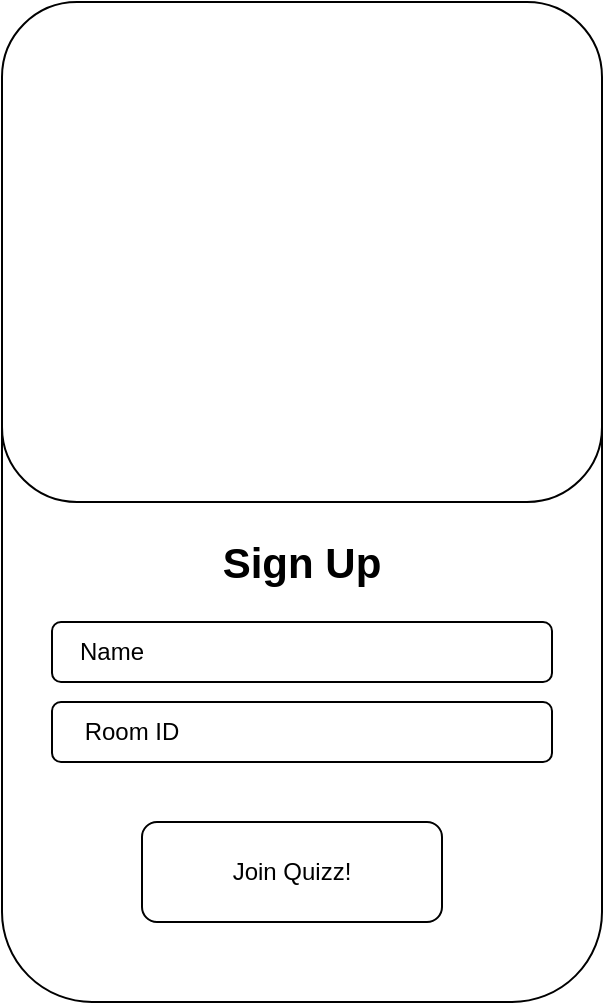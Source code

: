 <mxfile version="13.7.9" type="device" pages="6"><diagram id="DWxs-tbRRaYBz-RWFpRI" name="Sign Up"><mxGraphModel dx="1038" dy="607" grid="1" gridSize="10" guides="1" tooltips="1" connect="1" arrows="1" fold="1" page="1" pageScale="1" pageWidth="850" pageHeight="1100" math="0" shadow="0"><root><mxCell id="0"/><mxCell id="1" parent="0"/><mxCell id="kxOlFoadRcjea3JeMCey-1" value="" style="rounded=1;whiteSpace=wrap;html=1;" vertex="1" parent="1"><mxGeometry x="290" y="80" width="300" height="500" as="geometry"/></mxCell><mxCell id="kxOlFoadRcjea3JeMCey-5" value="" style="rounded=1;whiteSpace=wrap;html=1;align=center;" vertex="1" parent="1"><mxGeometry x="315" y="390" width="250" height="30" as="geometry"/></mxCell><mxCell id="kxOlFoadRcjea3JeMCey-2" value="Name" style="text;html=1;strokeColor=none;fillColor=none;align=center;verticalAlign=middle;whiteSpace=wrap;rounded=0;" vertex="1" parent="1"><mxGeometry x="320" y="395" width="50" height="20" as="geometry"/></mxCell><mxCell id="kxOlFoadRcjea3JeMCey-4" style="edgeStyle=orthogonalEdgeStyle;rounded=0;orthogonalLoop=1;jettySize=auto;html=1;exitX=0.5;exitY=1;exitDx=0;exitDy=0;" edge="1" parent="1" source="kxOlFoadRcjea3JeMCey-2" target="kxOlFoadRcjea3JeMCey-2"><mxGeometry relative="1" as="geometry"/></mxCell><mxCell id="kxOlFoadRcjea3JeMCey-6" value="" style="rounded=1;whiteSpace=wrap;html=1;align=center;" vertex="1" parent="1"><mxGeometry x="315" y="430" width="250" height="30" as="geometry"/></mxCell><mxCell id="kxOlFoadRcjea3JeMCey-3" value="Room ID" style="text;html=1;strokeColor=none;fillColor=none;align=center;verticalAlign=middle;whiteSpace=wrap;rounded=0;" vertex="1" parent="1"><mxGeometry x="315" y="435" width="80" height="20" as="geometry"/></mxCell><mxCell id="kxOlFoadRcjea3JeMCey-7" value="" style="rounded=1;whiteSpace=wrap;html=1;align=center;" vertex="1" parent="1"><mxGeometry x="360" y="490" width="150" height="50" as="geometry"/></mxCell><mxCell id="kxOlFoadRcjea3JeMCey-8" value="Join Quizz!" style="text;html=1;strokeColor=none;fillColor=none;align=center;verticalAlign=middle;whiteSpace=wrap;rounded=0;" vertex="1" parent="1"><mxGeometry x="395" y="500" width="80" height="30" as="geometry"/></mxCell><mxCell id="kxOlFoadRcjea3JeMCey-9" value="" style="rounded=1;whiteSpace=wrap;html=1;align=center;" vertex="1" parent="1"><mxGeometry x="290" y="80" width="300" height="250" as="geometry"/></mxCell><mxCell id="kxOlFoadRcjea3JeMCey-10" value="&lt;font style=&quot;font-size: 21px&quot;&gt;&lt;b&gt;Sign Up&lt;/b&gt;&lt;/font&gt;" style="text;html=1;strokeColor=none;fillColor=none;align=center;verticalAlign=middle;whiteSpace=wrap;rounded=0;" vertex="1" parent="1"><mxGeometry x="395" y="340" width="90" height="40" as="geometry"/></mxCell></root></mxGraphModel></diagram><diagram id="31zt-yPbX3ccmVlTaF7Q" name="Waiting"><mxGraphModel dx="1038" dy="607" grid="1" gridSize="10" guides="1" tooltips="1" connect="1" arrows="1" fold="1" page="1" pageScale="1" pageWidth="850" pageHeight="1100" math="0" shadow="0"><root><mxCell id="AJuKTpqamPFoBAmO5ua0-0"/><mxCell id="AJuKTpqamPFoBAmO5ua0-1" parent="AJuKTpqamPFoBAmO5ua0-0"/><mxCell id="Er1HAemuvcZR3gRMZl_a-0" value="" style="rounded=1;whiteSpace=wrap;html=1;" vertex="1" parent="AJuKTpqamPFoBAmO5ua0-1"><mxGeometry x="260" y="90" width="300" height="500" as="geometry"/></mxCell><mxCell id="Er1HAemuvcZR3gRMZl_a-1" style="edgeStyle=orthogonalEdgeStyle;rounded=0;orthogonalLoop=1;jettySize=auto;html=1;exitX=0.5;exitY=1;exitDx=0;exitDy=0;" edge="1" parent="AJuKTpqamPFoBAmO5ua0-1"><mxGeometry relative="1" as="geometry"><mxPoint x="315" y="425" as="sourcePoint"/><mxPoint x="315" y="425" as="targetPoint"/></mxGeometry></mxCell><mxCell id="Er1HAemuvcZR3gRMZl_a-2" value="" style="rounded=1;whiteSpace=wrap;html=1;align=center;" vertex="1" parent="AJuKTpqamPFoBAmO5ua0-1"><mxGeometry x="260" y="90" width="300" height="250" as="geometry"/></mxCell><mxCell id="Er1HAemuvcZR3gRMZl_a-3" value="&lt;font style=&quot;font-size: 21px&quot;&gt;&lt;b&gt;Waiting for quizzmaster...&lt;/b&gt;&lt;/font&gt;" style="text;html=1;strokeColor=none;fillColor=none;align=center;verticalAlign=middle;whiteSpace=wrap;rounded=0;" vertex="1" parent="AJuKTpqamPFoBAmO5ua0-1"><mxGeometry x="332.5" y="350" width="155" height="40" as="geometry"/></mxCell><mxCell id="Er1HAemuvcZR3gRMZl_a-4" value="" style="pointerEvents=1;shadow=0;dashed=0;html=1;strokeColor=none;fillColor=#505050;labelPosition=center;verticalLabelPosition=bottom;verticalAlign=top;outlineConnect=0;align=center;shape=mxgraph.office.concepts.clock;rounded=1;" vertex="1" parent="AJuKTpqamPFoBAmO5ua0-1"><mxGeometry x="368.5" y="415" width="83" height="80" as="geometry"/></mxCell></root></mxGraphModel></diagram><diagram id="KAcMLl152iG_gB-ZdjuH" name="Question"><mxGraphModel dx="1038" dy="607" grid="1" gridSize="10" guides="1" tooltips="1" connect="1" arrows="1" fold="1" page="1" pageScale="1" pageWidth="850" pageHeight="1100" math="0" shadow="0"><root><mxCell id="2DShCNeDE2zlejE5iflp-0"/><mxCell id="2DShCNeDE2zlejE5iflp-1" parent="2DShCNeDE2zlejE5iflp-0"/><mxCell id="2DShCNeDE2zlejE5iflp-2" value="" style="rounded=1;whiteSpace=wrap;html=1;" vertex="1" parent="2DShCNeDE2zlejE5iflp-1"><mxGeometry x="280" y="70" width="300" height="500" as="geometry"/></mxCell><mxCell id="2DShCNeDE2zlejE5iflp-3" style="edgeStyle=orthogonalEdgeStyle;rounded=0;orthogonalLoop=1;jettySize=auto;html=1;exitX=0.5;exitY=1;exitDx=0;exitDy=0;" edge="1" parent="2DShCNeDE2zlejE5iflp-1"><mxGeometry relative="1" as="geometry"><mxPoint x="330" y="415" as="sourcePoint"/><mxPoint x="330" y="415" as="targetPoint"/></mxGeometry></mxCell><mxCell id="2DShCNeDE2zlejE5iflp-5" value="&lt;font size=&quot;1&quot;&gt;&lt;b style=&quot;font-size: 17px&quot;&gt;Question 1:&lt;/b&gt;&lt;/font&gt;" style="text;html=1;strokeColor=none;fillColor=none;align=center;verticalAlign=middle;whiteSpace=wrap;rounded=0;" vertex="1" parent="2DShCNeDE2zlejE5iflp-1"><mxGeometry x="260" y="150" width="155" height="20" as="geometry"/></mxCell><mxCell id="vtyU7WNcpcVTXvQE7oWh-1" value="Score: 10" style="text;html=1;strokeColor=none;fillColor=none;align=center;verticalAlign=middle;whiteSpace=wrap;rounded=0;" vertex="1" parent="2DShCNeDE2zlejE5iflp-1"><mxGeometry x="490" y="100" width="70" height="20" as="geometry"/></mxCell><mxCell id="A3LfzYYqOqbqcgU3NayN-0" value="" style="html=1;shadow=0;dashed=0;shape=mxgraph.bootstrap.rrect;rSize=5;fillColor=#E9ECEF;strokeColor=none;rounded=1;align=center;" vertex="1" parent="2DShCNeDE2zlejE5iflp-1"><mxGeometry x="290" y="170" width="270" height="10" as="geometry"/></mxCell><mxCell id="A3LfzYYqOqbqcgU3NayN-1" value="" style="html=1;shadow=0;dashed=0;shape=mxgraph.bootstrap.leftButton;rSize=5;fillColor=#33A64C;strokeColor=none;resizeHeight=1;" vertex="1" parent="A3LfzYYqOqbqcgU3NayN-0"><mxGeometry width="250" height="10" relative="1" as="geometry"/></mxCell><mxCell id="A3LfzYYqOqbqcgU3NayN-2" style="edgeStyle=orthogonalEdgeStyle;rounded=0;orthogonalLoop=1;jettySize=auto;html=1;exitX=0.5;exitY=1;exitDx=0;exitDy=0;" edge="1" parent="2DShCNeDE2zlejE5iflp-1" source="2DShCNeDE2zlejE5iflp-5" target="2DShCNeDE2zlejE5iflp-5"><mxGeometry relative="1" as="geometry"/></mxCell><mxCell id="A3LfzYYqOqbqcgU3NayN-3" value="&lt;font style=&quot;font-size: 16px&quot;&gt;Hoeveel tenen heeft Donald Trump op zondagmorgen?&lt;/font&gt;" style="text;html=1;strokeColor=none;fillColor=none;align=center;verticalAlign=middle;whiteSpace=wrap;rounded=0;" vertex="1" parent="2DShCNeDE2zlejE5iflp-1"><mxGeometry x="320" y="300" width="220" height="40" as="geometry"/></mxCell><mxCell id="A3LfzYYqOqbqcgU3NayN-7" value="" style="rounded=1;whiteSpace=wrap;html=1;align=center;fillColor=#f5f5f5;strokeColor=#666666;fontColor=#333333;" vertex="1" parent="2DShCNeDE2zlejE5iflp-1"><mxGeometry x="320" y="350" width="220" height="30" as="geometry"/></mxCell><mxCell id="A3LfzYYqOqbqcgU3NayN-8" value="" style="ellipse;whiteSpace=wrap;html=1;rounded=1;align=center;" vertex="1" parent="2DShCNeDE2zlejE5iflp-1"><mxGeometry x="510" y="500" width="50" height="50" as="geometry"/></mxCell><mxCell id="A3LfzYYqOqbqcgU3NayN-12" value="" style="triangle;whiteSpace=wrap;html=1;rounded=1;align=center;rotation=-90;" vertex="1" parent="2DShCNeDE2zlejE5iflp-1"><mxGeometry x="522.5" y="510" width="25" height="30" as="geometry"/></mxCell></root></mxGraphModel></diagram><diagram id="LCtwiH9WcRGpZIPyCUW_" name="Answer submitted"><mxGraphModel dx="1038" dy="607" grid="1" gridSize="10" guides="1" tooltips="1" connect="1" arrows="1" fold="1" page="1" pageScale="1" pageWidth="850" pageHeight="1100" math="0" shadow="0"><root><mxCell id="Q_bctTNUvteK5_LQ5g-y-0"/><mxCell id="Q_bctTNUvteK5_LQ5g-y-1" parent="Q_bctTNUvteK5_LQ5g-y-0"/><mxCell id="KcUvdOUxx5k7zI4OGz1I-0" value="" style="rounded=1;whiteSpace=wrap;html=1;" vertex="1" parent="Q_bctTNUvteK5_LQ5g-y-1"><mxGeometry x="280" y="70" width="300" height="500" as="geometry"/></mxCell><mxCell id="KcUvdOUxx5k7zI4OGz1I-11" value="" style="ellipse;whiteSpace=wrap;html=1;rounded=1;align=center;fillColor=#dae8fc;strokeColor=#6c8ebf;" vertex="1" parent="Q_bctTNUvteK5_LQ5g-y-1"><mxGeometry x="300" y="240" width="260" height="260" as="geometry"/></mxCell><mxCell id="KcUvdOUxx5k7zI4OGz1I-1" style="edgeStyle=orthogonalEdgeStyle;rounded=0;orthogonalLoop=1;jettySize=auto;html=1;exitX=0.5;exitY=1;exitDx=0;exitDy=0;" edge="1" parent="Q_bctTNUvteK5_LQ5g-y-1"><mxGeometry relative="1" as="geometry"><mxPoint x="330" y="415" as="sourcePoint"/><mxPoint x="330" y="415" as="targetPoint"/></mxGeometry></mxCell><mxCell id="KcUvdOUxx5k7zI4OGz1I-2" value="&lt;font size=&quot;1&quot;&gt;&lt;b style=&quot;font-size: 17px&quot;&gt;Question 1:&lt;/b&gt;&lt;/font&gt;" style="text;html=1;strokeColor=none;fillColor=none;align=center;verticalAlign=middle;whiteSpace=wrap;rounded=0;" vertex="1" parent="Q_bctTNUvteK5_LQ5g-y-1"><mxGeometry x="260" y="150" width="155" height="20" as="geometry"/></mxCell><mxCell id="KcUvdOUxx5k7zI4OGz1I-3" value="Score: 10" style="text;html=1;strokeColor=none;fillColor=none;align=center;verticalAlign=middle;whiteSpace=wrap;rounded=0;" vertex="1" parent="Q_bctTNUvteK5_LQ5g-y-1"><mxGeometry x="490" y="100" width="70" height="20" as="geometry"/></mxCell><mxCell id="KcUvdOUxx5k7zI4OGz1I-4" value="" style="html=1;shadow=0;dashed=0;shape=mxgraph.bootstrap.rrect;rSize=5;fillColor=#E9ECEF;strokeColor=none;rounded=1;align=center;" vertex="1" parent="Q_bctTNUvteK5_LQ5g-y-1"><mxGeometry x="290" y="170" width="270" height="10" as="geometry"/></mxCell><mxCell id="KcUvdOUxx5k7zI4OGz1I-5" value="" style="html=1;shadow=0;dashed=0;shape=mxgraph.bootstrap.leftButton;rSize=5;fillColor=#33A64C;strokeColor=none;resizeHeight=1;" vertex="1" parent="KcUvdOUxx5k7zI4OGz1I-4"><mxGeometry width="250" height="10" relative="1" as="geometry"/></mxCell><mxCell id="KcUvdOUxx5k7zI4OGz1I-6" style="edgeStyle=orthogonalEdgeStyle;rounded=0;orthogonalLoop=1;jettySize=auto;html=1;exitX=0.5;exitY=1;exitDx=0;exitDy=0;" edge="1" parent="Q_bctTNUvteK5_LQ5g-y-1" source="KcUvdOUxx5k7zI4OGz1I-2" target="KcUvdOUxx5k7zI4OGz1I-2"><mxGeometry relative="1" as="geometry"/></mxCell><mxCell id="KcUvdOUxx5k7zI4OGz1I-7" value="&lt;font style=&quot;font-size: 16px&quot;&gt;Hoeveel tenen heeft Donald Trump op zondagmorgen?&lt;br&gt;&lt;br&gt;39&lt;br&gt;&lt;/font&gt;" style="text;html=1;strokeColor=none;fillColor=none;align=center;verticalAlign=middle;whiteSpace=wrap;rounded=0;" vertex="1" parent="Q_bctTNUvteK5_LQ5g-y-1"><mxGeometry x="320" y="300" width="220" height="140" as="geometry"/></mxCell><mxCell id="KcUvdOUxx5k7zI4OGz1I-9" value="" style="ellipse;whiteSpace=wrap;html=1;rounded=1;align=center;" vertex="1" parent="Q_bctTNUvteK5_LQ5g-y-1"><mxGeometry x="510" y="500" width="50" height="50" as="geometry"/></mxCell><mxCell id="KcUvdOUxx5k7zI4OGz1I-10" value="" style="triangle;whiteSpace=wrap;html=1;rounded=1;align=center;rotation=-180;" vertex="1" parent="Q_bctTNUvteK5_LQ5g-y-1"><mxGeometry x="522.5" y="510" width="25" height="30" as="geometry"/></mxCell></root></mxGraphModel></diagram><diagram id="BDn8vbskOXVJwN0y5q8K" name="Incorrect answer"><mxGraphModel dx="1038" dy="607" grid="1" gridSize="10" guides="1" tooltips="1" connect="1" arrows="1" fold="1" page="1" pageScale="1" pageWidth="850" pageHeight="1100" math="0" shadow="0"><root><mxCell id="UZiChC5-2R3lb5oSH573-0"/><mxCell id="UZiChC5-2R3lb5oSH573-1" parent="UZiChC5-2R3lb5oSH573-0"/><mxCell id="NcVp0dY4F7oDLXoROF3d-0" value="" style="rounded=1;whiteSpace=wrap;html=1;" vertex="1" parent="UZiChC5-2R3lb5oSH573-1"><mxGeometry x="280" y="70" width="300" height="500" as="geometry"/></mxCell><mxCell id="NcVp0dY4F7oDLXoROF3d-1" value="" style="ellipse;whiteSpace=wrap;html=1;rounded=1;align=center;fillColor=#f8cecc;strokeColor=#b85450;" vertex="1" parent="UZiChC5-2R3lb5oSH573-1"><mxGeometry x="300" y="240" width="260" height="260" as="geometry"/></mxCell><mxCell id="NcVp0dY4F7oDLXoROF3d-2" style="edgeStyle=orthogonalEdgeStyle;rounded=0;orthogonalLoop=1;jettySize=auto;html=1;exitX=0.5;exitY=1;exitDx=0;exitDy=0;" edge="1" parent="UZiChC5-2R3lb5oSH573-1"><mxGeometry relative="1" as="geometry"><mxPoint x="330" y="415" as="sourcePoint"/><mxPoint x="330" y="415" as="targetPoint"/></mxGeometry></mxCell><mxCell id="NcVp0dY4F7oDLXoROF3d-3" value="&lt;font size=&quot;1&quot;&gt;&lt;b style=&quot;font-size: 17px&quot;&gt;Question 1:&lt;/b&gt;&lt;/font&gt;" style="text;html=1;strokeColor=none;fillColor=none;align=center;verticalAlign=middle;whiteSpace=wrap;rounded=0;" vertex="1" parent="UZiChC5-2R3lb5oSH573-1"><mxGeometry x="260" y="150" width="155" height="20" as="geometry"/></mxCell><mxCell id="NcVp0dY4F7oDLXoROF3d-4" value="Score: 10" style="text;html=1;strokeColor=none;fillColor=none;align=center;verticalAlign=middle;whiteSpace=wrap;rounded=0;" vertex="1" parent="UZiChC5-2R3lb5oSH573-1"><mxGeometry x="490" y="100" width="70" height="20" as="geometry"/></mxCell><mxCell id="NcVp0dY4F7oDLXoROF3d-5" value="" style="html=1;shadow=0;dashed=0;shape=mxgraph.bootstrap.rrect;rSize=5;fillColor=#E9ECEF;strokeColor=none;rounded=1;align=center;" vertex="1" parent="UZiChC5-2R3lb5oSH573-1"><mxGeometry x="290" y="170" width="270" height="10" as="geometry"/></mxCell><mxCell id="NcVp0dY4F7oDLXoROF3d-6" value="" style="html=1;shadow=0;dashed=0;shape=mxgraph.bootstrap.leftButton;rSize=5;fillColor=#33A64C;strokeColor=none;resizeHeight=1;" vertex="1" parent="NcVp0dY4F7oDLXoROF3d-5"><mxGeometry width="250" height="10" relative="1" as="geometry"/></mxCell><mxCell id="NcVp0dY4F7oDLXoROF3d-7" style="edgeStyle=orthogonalEdgeStyle;rounded=0;orthogonalLoop=1;jettySize=auto;html=1;exitX=0.5;exitY=1;exitDx=0;exitDy=0;" edge="1" parent="UZiChC5-2R3lb5oSH573-1" source="NcVp0dY4F7oDLXoROF3d-3" target="NcVp0dY4F7oDLXoROF3d-3"><mxGeometry relative="1" as="geometry"/></mxCell><mxCell id="NcVp0dY4F7oDLXoROF3d-8" value="&lt;font style=&quot;font-size: 16px&quot;&gt;Hoeveel tenen heeft Donald Trump op zondagmorgen?&lt;br&gt;&lt;/font&gt;" style="text;html=1;strokeColor=none;fillColor=none;align=center;verticalAlign=middle;whiteSpace=wrap;rounded=0;" vertex="1" parent="UZiChC5-2R3lb5oSH573-1"><mxGeometry x="320" y="320" width="220" height="70" as="geometry"/></mxCell><mxCell id="C-qqjSQ0c6fI5F3HJrzR-0" value="&lt;font style=&quot;font-size: 16px&quot;&gt;&lt;strike&gt;39&lt;/strike&gt;&lt;/font&gt;" style="text;html=1;strokeColor=none;fillColor=none;align=center;verticalAlign=middle;whiteSpace=wrap;rounded=0;" vertex="1" parent="UZiChC5-2R3lb5oSH573-1"><mxGeometry x="410" y="390" width="40" height="20" as="geometry"/></mxCell><mxCell id="C-qqjSQ0c6fI5F3HJrzR-2" value="&lt;font size=&quot;1&quot;&gt;&lt;b style=&quot;font-size: 21px&quot;&gt;11!&lt;/b&gt;&lt;/font&gt;" style="text;html=1;strokeColor=none;fillColor=none;align=center;verticalAlign=middle;whiteSpace=wrap;rounded=0;" vertex="1" parent="UZiChC5-2R3lb5oSH573-1"><mxGeometry x="390" y="410" width="80" height="50" as="geometry"/></mxCell></root></mxGraphModel></diagram><diagram id="b4CnRhPEeRXDitH_L5AP" name="Correct answer"><mxGraphModel dx="1038" dy="607" grid="1" gridSize="10" guides="1" tooltips="1" connect="1" arrows="1" fold="1" page="1" pageScale="1" pageWidth="850" pageHeight="1100" math="0" shadow="0"><root><mxCell id="xaw9vN5eyAPj_sEC35aF-0"/><mxCell id="xaw9vN5eyAPj_sEC35aF-1" parent="xaw9vN5eyAPj_sEC35aF-0"/><mxCell id="xaw9vN5eyAPj_sEC35aF-2" value="" style="rounded=1;whiteSpace=wrap;html=1;" vertex="1" parent="xaw9vN5eyAPj_sEC35aF-1"><mxGeometry x="280" y="70" width="300" height="500" as="geometry"/></mxCell><mxCell id="xaw9vN5eyAPj_sEC35aF-3" value="" style="ellipse;whiteSpace=wrap;html=1;rounded=1;align=center;fillColor=#d5e8d4;strokeColor=#82b366;" vertex="1" parent="xaw9vN5eyAPj_sEC35aF-1"><mxGeometry x="300" y="240" width="260" height="260" as="geometry"/></mxCell><mxCell id="xaw9vN5eyAPj_sEC35aF-4" style="edgeStyle=orthogonalEdgeStyle;rounded=0;orthogonalLoop=1;jettySize=auto;html=1;exitX=0.5;exitY=1;exitDx=0;exitDy=0;" edge="1" parent="xaw9vN5eyAPj_sEC35aF-1"><mxGeometry relative="1" as="geometry"><mxPoint x="330" y="415" as="sourcePoint"/><mxPoint x="330" y="415" as="targetPoint"/></mxGeometry></mxCell><mxCell id="xaw9vN5eyAPj_sEC35aF-5" value="&lt;font size=&quot;1&quot;&gt;&lt;b style=&quot;font-size: 17px&quot;&gt;Question 1:&lt;/b&gt;&lt;/font&gt;" style="text;html=1;strokeColor=none;fillColor=none;align=center;verticalAlign=middle;whiteSpace=wrap;rounded=0;" vertex="1" parent="xaw9vN5eyAPj_sEC35aF-1"><mxGeometry x="260" y="150" width="155" height="20" as="geometry"/></mxCell><mxCell id="xaw9vN5eyAPj_sEC35aF-6" value="Score: 10" style="text;html=1;strokeColor=none;fillColor=none;align=center;verticalAlign=middle;whiteSpace=wrap;rounded=0;" vertex="1" parent="xaw9vN5eyAPj_sEC35aF-1"><mxGeometry x="490" y="100" width="70" height="20" as="geometry"/></mxCell><mxCell id="xaw9vN5eyAPj_sEC35aF-7" value="" style="html=1;shadow=0;dashed=0;shape=mxgraph.bootstrap.rrect;rSize=5;fillColor=#E9ECEF;strokeColor=none;rounded=1;align=center;" vertex="1" parent="xaw9vN5eyAPj_sEC35aF-1"><mxGeometry x="290" y="170" width="270" height="10" as="geometry"/></mxCell><mxCell id="xaw9vN5eyAPj_sEC35aF-8" value="" style="html=1;shadow=0;dashed=0;shape=mxgraph.bootstrap.leftButton;rSize=5;fillColor=#33A64C;strokeColor=none;resizeHeight=1;" vertex="1" parent="xaw9vN5eyAPj_sEC35aF-7"><mxGeometry width="250" height="10" relative="1" as="geometry"/></mxCell><mxCell id="xaw9vN5eyAPj_sEC35aF-9" style="edgeStyle=orthogonalEdgeStyle;rounded=0;orthogonalLoop=1;jettySize=auto;html=1;exitX=0.5;exitY=1;exitDx=0;exitDy=0;" edge="1" parent="xaw9vN5eyAPj_sEC35aF-1" source="xaw9vN5eyAPj_sEC35aF-5" target="xaw9vN5eyAPj_sEC35aF-5"><mxGeometry relative="1" as="geometry"/></mxCell><mxCell id="xaw9vN5eyAPj_sEC35aF-10" value="&lt;font style=&quot;font-size: 16px&quot;&gt;Hoeveel tenen heeft Donald Trump op zondagmorgen?&lt;br&gt;&lt;/font&gt;" style="text;html=1;strokeColor=none;fillColor=none;align=center;verticalAlign=middle;whiteSpace=wrap;rounded=0;" vertex="1" parent="xaw9vN5eyAPj_sEC35aF-1"><mxGeometry x="320" y="320" width="220" height="70" as="geometry"/></mxCell><mxCell id="xaw9vN5eyAPj_sEC35aF-12" value="&lt;font size=&quot;1&quot;&gt;&lt;b style=&quot;font-size: 21px&quot;&gt;39!&lt;/b&gt;&lt;/font&gt;" style="text;html=1;strokeColor=none;fillColor=none;align=center;verticalAlign=middle;whiteSpace=wrap;rounded=0;" vertex="1" parent="xaw9vN5eyAPj_sEC35aF-1"><mxGeometry x="390" y="380" width="80" height="50" as="geometry"/></mxCell></root></mxGraphModel></diagram></mxfile>